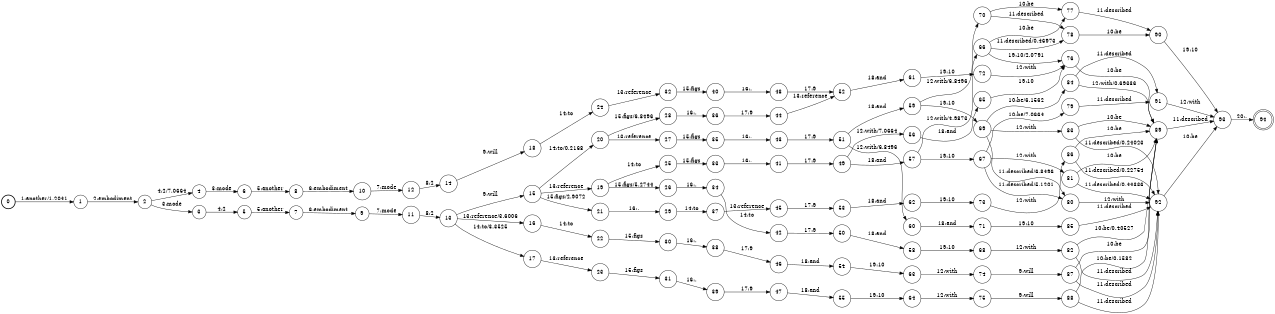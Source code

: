 digraph FST {
rankdir = LR;
size = "8.5,11";
label = "";
center = 1;
orientation = Portrait;
ranksep = "0.4";
nodesep = "0.25";
0 [label = "0", shape = circle, style = bold, fontsize = 14]
	0 -> 1 [label = "1:another/1.2041", fontsize = 14];
1 [label = "1", shape = circle, style = solid, fontsize = 14]
	1 -> 2 [label = "2:embodiment", fontsize = 14];
2 [label = "2", shape = circle, style = solid, fontsize = 14]
	2 -> 3 [label = "3:mode", fontsize = 14];
	2 -> 4 [label = "4:2/7.0664", fontsize = 14];
3 [label = "3", shape = circle, style = solid, fontsize = 14]
	3 -> 5 [label = "4:2", fontsize = 14];
4 [label = "4", shape = circle, style = solid, fontsize = 14]
	4 -> 6 [label = "3:mode", fontsize = 14];
5 [label = "5", shape = circle, style = solid, fontsize = 14]
	5 -> 7 [label = "5:another", fontsize = 14];
6 [label = "6", shape = circle, style = solid, fontsize = 14]
	6 -> 8 [label = "5:another", fontsize = 14];
7 [label = "7", shape = circle, style = solid, fontsize = 14]
	7 -> 9 [label = "6:embodiment", fontsize = 14];
8 [label = "8", shape = circle, style = solid, fontsize = 14]
	8 -> 10 [label = "6:embodiment", fontsize = 14];
9 [label = "9", shape = circle, style = solid, fontsize = 14]
	9 -> 11 [label = "7:mode", fontsize = 14];
10 [label = "10", shape = circle, style = solid, fontsize = 14]
	10 -> 12 [label = "7:mode", fontsize = 14];
11 [label = "11", shape = circle, style = solid, fontsize = 14]
	11 -> 13 [label = "8:2", fontsize = 14];
12 [label = "12", shape = circle, style = solid, fontsize = 14]
	12 -> 14 [label = "8:2", fontsize = 14];
13 [label = "13", shape = circle, style = solid, fontsize = 14]
	13 -> 15 [label = "9:will", fontsize = 14];
	13 -> 16 [label = "13:reference/3.6006", fontsize = 14];
	13 -> 17 [label = "14:to/3.3525", fontsize = 14];
14 [label = "14", shape = circle, style = solid, fontsize = 14]
	14 -> 18 [label = "9:will", fontsize = 14];
15 [label = "15", shape = circle, style = solid, fontsize = 14]
	15 -> 19 [label = "13:reference", fontsize = 14];
	15 -> 20 [label = "14:to/0.2168", fontsize = 14];
	15 -> 21 [label = "15:figs/2.9072", fontsize = 14];
16 [label = "16", shape = circle, style = solid, fontsize = 14]
	16 -> 22 [label = "14:to", fontsize = 14];
17 [label = "17", shape = circle, style = solid, fontsize = 14]
	17 -> 23 [label = "13:reference", fontsize = 14];
18 [label = "18", shape = circle, style = solid, fontsize = 14]
	18 -> 24 [label = "14:to", fontsize = 14];
19 [label = "19", shape = circle, style = solid, fontsize = 14]
	19 -> 25 [label = "14:to", fontsize = 14];
	19 -> 26 [label = "15:figs/5.2744", fontsize = 14];
20 [label = "20", shape = circle, style = solid, fontsize = 14]
	20 -> 27 [label = "13:reference", fontsize = 14];
	20 -> 28 [label = "15:figs/6.8496", fontsize = 14];
21 [label = "21", shape = circle, style = solid, fontsize = 14]
	21 -> 29 [label = "16:.", fontsize = 14];
22 [label = "22", shape = circle, style = solid, fontsize = 14]
	22 -> 30 [label = "15:figs", fontsize = 14];
23 [label = "23", shape = circle, style = solid, fontsize = 14]
	23 -> 31 [label = "15:figs", fontsize = 14];
24 [label = "24", shape = circle, style = solid, fontsize = 14]
	24 -> 32 [label = "13:reference", fontsize = 14];
25 [label = "25", shape = circle, style = solid, fontsize = 14]
	25 -> 33 [label = "15:figs", fontsize = 14];
26 [label = "26", shape = circle, style = solid, fontsize = 14]
	26 -> 34 [label = "16:.", fontsize = 14];
27 [label = "27", shape = circle, style = solid, fontsize = 14]
	27 -> 35 [label = "15:figs", fontsize = 14];
28 [label = "28", shape = circle, style = solid, fontsize = 14]
	28 -> 36 [label = "16:.", fontsize = 14];
29 [label = "29", shape = circle, style = solid, fontsize = 14]
	29 -> 37 [label = "14:to", fontsize = 14];
30 [label = "30", shape = circle, style = solid, fontsize = 14]
	30 -> 38 [label = "16:.", fontsize = 14];
31 [label = "31", shape = circle, style = solid, fontsize = 14]
	31 -> 39 [label = "16:.", fontsize = 14];
32 [label = "32", shape = circle, style = solid, fontsize = 14]
	32 -> 40 [label = "15:figs", fontsize = 14];
33 [label = "33", shape = circle, style = solid, fontsize = 14]
	33 -> 41 [label = "16:.", fontsize = 14];
34 [label = "34", shape = circle, style = solid, fontsize = 14]
	34 -> 42 [label = "14:to", fontsize = 14];
35 [label = "35", shape = circle, style = solid, fontsize = 14]
	35 -> 43 [label = "16:.", fontsize = 14];
36 [label = "36", shape = circle, style = solid, fontsize = 14]
	36 -> 44 [label = "17:9", fontsize = 14];
37 [label = "37", shape = circle, style = solid, fontsize = 14]
	37 -> 45 [label = "13:reference", fontsize = 14];
38 [label = "38", shape = circle, style = solid, fontsize = 14]
	38 -> 46 [label = "17:9", fontsize = 14];
39 [label = "39", shape = circle, style = solid, fontsize = 14]
	39 -> 47 [label = "17:9", fontsize = 14];
40 [label = "40", shape = circle, style = solid, fontsize = 14]
	40 -> 48 [label = "16:.", fontsize = 14];
41 [label = "41", shape = circle, style = solid, fontsize = 14]
	41 -> 49 [label = "17:9", fontsize = 14];
42 [label = "42", shape = circle, style = solid, fontsize = 14]
	42 -> 50 [label = "17:9", fontsize = 14];
43 [label = "43", shape = circle, style = solid, fontsize = 14]
	43 -> 51 [label = "17:9", fontsize = 14];
44 [label = "44", shape = circle, style = solid, fontsize = 14]
	44 -> 52 [label = "13:reference", fontsize = 14];
45 [label = "45", shape = circle, style = solid, fontsize = 14]
	45 -> 53 [label = "17:9", fontsize = 14];
46 [label = "46", shape = circle, style = solid, fontsize = 14]
	46 -> 54 [label = "18:and", fontsize = 14];
47 [label = "47", shape = circle, style = solid, fontsize = 14]
	47 -> 55 [label = "18:and", fontsize = 14];
48 [label = "48", shape = circle, style = solid, fontsize = 14]
	48 -> 52 [label = "17:9", fontsize = 14];
49 [label = "49", shape = circle, style = solid, fontsize = 14]
	49 -> 56 [label = "12:with/7.0664", fontsize = 14];
	49 -> 57 [label = "18:and", fontsize = 14];
50 [label = "50", shape = circle, style = solid, fontsize = 14]
	50 -> 58 [label = "18:and", fontsize = 14];
51 [label = "51", shape = circle, style = solid, fontsize = 14]
	51 -> 60 [label = "12:with/6.8496", fontsize = 14];
	51 -> 59 [label = "18:and", fontsize = 14];
52 [label = "52", shape = circle, style = solid, fontsize = 14]
	52 -> 61 [label = "18:and", fontsize = 14];
53 [label = "53", shape = circle, style = solid, fontsize = 14]
	53 -> 62 [label = "18:and", fontsize = 14];
54 [label = "54", shape = circle, style = solid, fontsize = 14]
	54 -> 63 [label = "19:10", fontsize = 14];
55 [label = "55", shape = circle, style = solid, fontsize = 14]
	55 -> 64 [label = "19:10", fontsize = 14];
56 [label = "56", shape = circle, style = solid, fontsize = 14]
	56 -> 65 [label = "18:and", fontsize = 14];
57 [label = "57", shape = circle, style = solid, fontsize = 14]
	57 -> 66 [label = "12:with/4.9873", fontsize = 14];
	57 -> 67 [label = "19:10", fontsize = 14];
58 [label = "58", shape = circle, style = solid, fontsize = 14]
	58 -> 68 [label = "19:10", fontsize = 14];
59 [label = "59", shape = circle, style = solid, fontsize = 14]
	59 -> 70 [label = "12:with/6.8496", fontsize = 14];
	59 -> 69 [label = "19:10", fontsize = 14];
60 [label = "60", shape = circle, style = solid, fontsize = 14]
	60 -> 71 [label = "18:and", fontsize = 14];
61 [label = "61", shape = circle, style = solid, fontsize = 14]
	61 -> 72 [label = "19:10", fontsize = 14];
62 [label = "62", shape = circle, style = solid, fontsize = 14]
	62 -> 73 [label = "19:10", fontsize = 14];
63 [label = "63", shape = circle, style = solid, fontsize = 14]
	63 -> 74 [label = "12:with", fontsize = 14];
64 [label = "64", shape = circle, style = solid, fontsize = 14]
	64 -> 75 [label = "12:with", fontsize = 14];
65 [label = "65", shape = circle, style = solid, fontsize = 14]
	65 -> 76 [label = "19:10", fontsize = 14];
66 [label = "66", shape = circle, style = solid, fontsize = 14]
	66 -> 77 [label = "10:be", fontsize = 14];
	66 -> 78 [label = "11:described/0.46973", fontsize = 14];
	66 -> 76 [label = "19:10/2.0791", fontsize = 14];
67 [label = "67", shape = circle, style = solid, fontsize = 14]
	67 -> 79 [label = "10:be/7.0664", fontsize = 14];
	67 -> 80 [label = "11:described/5.1201", fontsize = 14];
	67 -> 81 [label = "12:with", fontsize = 14];
68 [label = "68", shape = circle, style = solid, fontsize = 14]
	68 -> 82 [label = "12:with", fontsize = 14];
69 [label = "69", shape = circle, style = solid, fontsize = 14]
	69 -> 84 [label = "10:be/6.1562", fontsize = 14];
	69 -> 80 [label = "11:described/6.8496", fontsize = 14];
	69 -> 83 [label = "12:with", fontsize = 14];
70 [label = "70", shape = circle, style = solid, fontsize = 14]
	70 -> 77 [label = "10:be", fontsize = 14];
	70 -> 78 [label = "11:described", fontsize = 14];
71 [label = "71", shape = circle, style = solid, fontsize = 14]
	71 -> 85 [label = "19:10", fontsize = 14];
72 [label = "72", shape = circle, style = solid, fontsize = 14]
	72 -> 76 [label = "12:with", fontsize = 14];
73 [label = "73", shape = circle, style = solid, fontsize = 14]
	73 -> 86 [label = "12:with", fontsize = 14];
74 [label = "74", shape = circle, style = solid, fontsize = 14]
	74 -> 87 [label = "9:will", fontsize = 14];
75 [label = "75", shape = circle, style = solid, fontsize = 14]
	75 -> 88 [label = "9:will", fontsize = 14];
76 [label = "76", shape = circle, style = solid, fontsize = 14]
	76 -> 89 [label = "10:be", fontsize = 14];
77 [label = "77", shape = circle, style = solid, fontsize = 14]
	77 -> 90 [label = "11:described", fontsize = 14];
78 [label = "78", shape = circle, style = solid, fontsize = 14]
	78 -> 90 [label = "10:be", fontsize = 14];
79 [label = "79", shape = circle, style = solid, fontsize = 14]
	79 -> 91 [label = "11:described", fontsize = 14];
80 [label = "80", shape = circle, style = solid, fontsize = 14]
	80 -> 92 [label = "12:with", fontsize = 14];
81 [label = "81", shape = circle, style = solid, fontsize = 14]
	81 -> 89 [label = "10:be", fontsize = 14];
	81 -> 92 [label = "11:described/0.44336", fontsize = 14];
82 [label = "82", shape = circle, style = solid, fontsize = 14]
	82 -> 89 [label = "10:be/0.40527", fontsize = 14];
	82 -> 92 [label = "11:described", fontsize = 14];
83 [label = "83", shape = circle, style = solid, fontsize = 14]
	83 -> 89 [label = "10:be", fontsize = 14];
	83 -> 92 [label = "11:described/0.24023", fontsize = 14];
84 [label = "84", shape = circle, style = solid, fontsize = 14]
	84 -> 91 [label = "11:described", fontsize = 14];
	84 -> 89 [label = "12:with/0.69336", fontsize = 14];
85 [label = "85", shape = circle, style = solid, fontsize = 14]
	85 -> 92 [label = "11:described", fontsize = 14];
86 [label = "86", shape = circle, style = solid, fontsize = 14]
	86 -> 89 [label = "10:be", fontsize = 14];
	86 -> 92 [label = "11:described/0.22754", fontsize = 14];
87 [label = "87", shape = circle, style = solid, fontsize = 14]
	87 -> 89 [label = "10:be", fontsize = 14];
	87 -> 92 [label = "11:described", fontsize = 14];
88 [label = "88", shape = circle, style = solid, fontsize = 14]
	88 -> 89 [label = "10:be/0.1582", fontsize = 14];
	88 -> 92 [label = "11:described", fontsize = 14];
89 [label = "89", shape = circle, style = solid, fontsize = 14]
	89 -> 93 [label = "11:described", fontsize = 14];
90 [label = "90", shape = circle, style = solid, fontsize = 14]
	90 -> 93 [label = "19:10", fontsize = 14];
91 [label = "91", shape = circle, style = solid, fontsize = 14]
	91 -> 93 [label = "12:with", fontsize = 14];
92 [label = "92", shape = circle, style = solid, fontsize = 14]
	92 -> 93 [label = "10:be", fontsize = 14];
93 [label = "93", shape = circle, style = solid, fontsize = 14]
	93 -> 94 [label = "20:.", fontsize = 14];
94 [label = "94", shape = doublecircle, style = solid, fontsize = 14]
}
